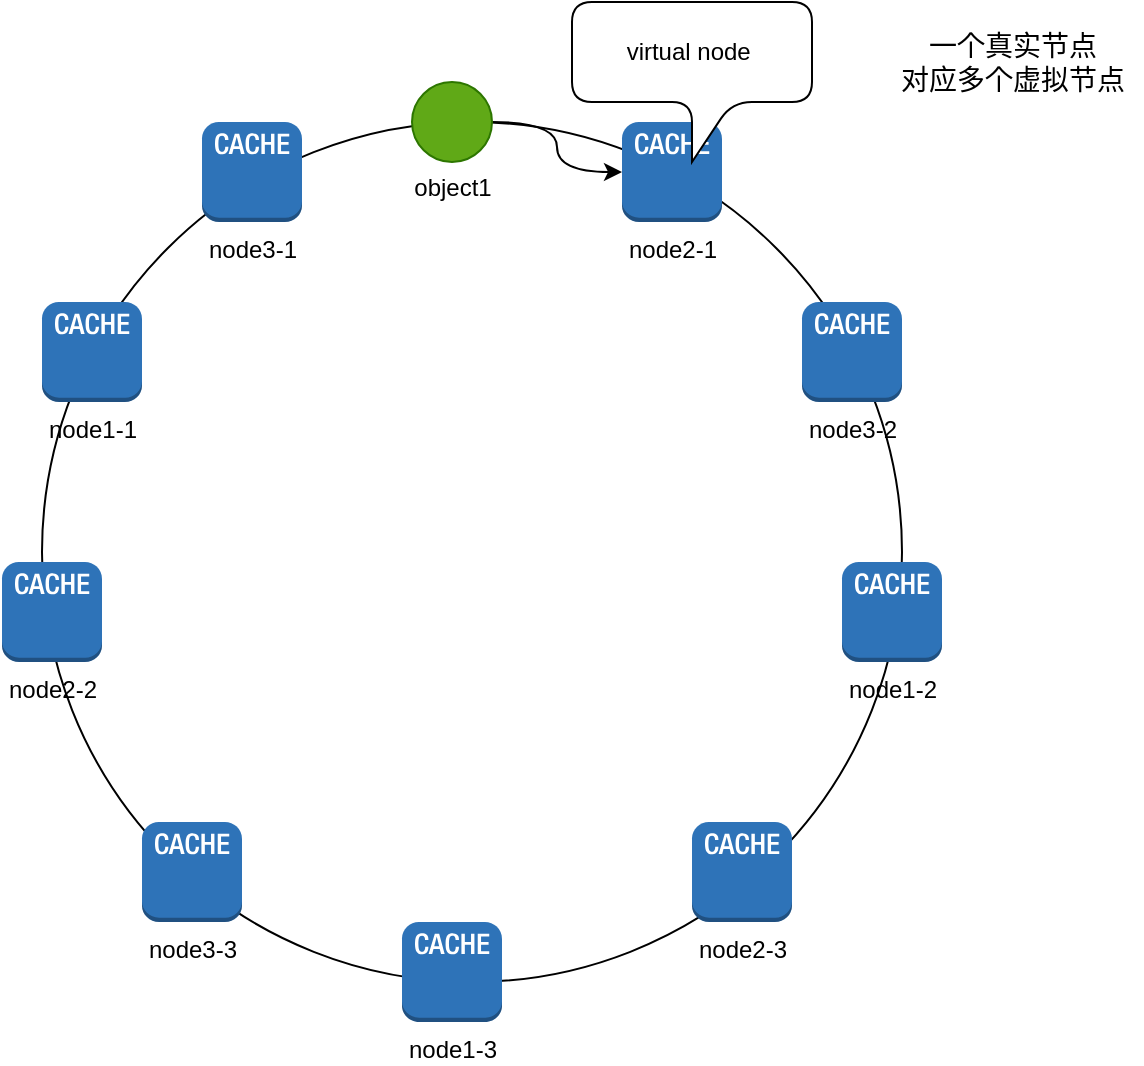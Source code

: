 <mxfile version="15.0.4" type="github">
  <diagram id="hDeAIgU-YjJQYAi7Rw6X" name="第 1 页">
    <mxGraphModel dx="946" dy="614" grid="1" gridSize="10" guides="1" tooltips="1" connect="1" arrows="1" fold="1" page="1" pageScale="1" pageWidth="1169" pageHeight="827" math="0" shadow="0">
      <root>
        <mxCell id="0" />
        <mxCell id="1" parent="0" />
        <mxCell id="Nh05CZOAgw0kK-Xj5zxb-54" value="" style="ellipse;whiteSpace=wrap;html=1;aspect=fixed;" vertex="1" parent="1">
          <mxGeometry x="260" y="100" width="430" height="430" as="geometry" />
        </mxCell>
        <mxCell id="Nh05CZOAgw0kK-Xj5zxb-55" value="node1-1" style="outlineConnect=0;dashed=0;verticalLabelPosition=bottom;verticalAlign=top;align=center;html=1;shape=mxgraph.aws3.cache_node;fillColor=#2E73B8;gradientColor=none;" vertex="1" parent="1">
          <mxGeometry x="260" y="190" width="50" height="50" as="geometry" />
        </mxCell>
        <mxCell id="Nh05CZOAgw0kK-Xj5zxb-56" value="node1-3" style="outlineConnect=0;dashed=0;verticalLabelPosition=bottom;verticalAlign=top;align=center;html=1;shape=mxgraph.aws3.cache_node;fillColor=#2E73B8;gradientColor=none;" vertex="1" parent="1">
          <mxGeometry x="440" y="500" width="50" height="50" as="geometry" />
        </mxCell>
        <mxCell id="Nh05CZOAgw0kK-Xj5zxb-57" value="node1-2" style="outlineConnect=0;dashed=0;verticalLabelPosition=bottom;verticalAlign=top;align=center;html=1;shape=mxgraph.aws3.cache_node;fillColor=#2E73B8;gradientColor=none;" vertex="1" parent="1">
          <mxGeometry x="660" y="320" width="50" height="50" as="geometry" />
        </mxCell>
        <mxCell id="Nh05CZOAgw0kK-Xj5zxb-58" value="node2-1" style="outlineConnect=0;dashed=0;verticalLabelPosition=bottom;verticalAlign=top;align=center;html=1;shape=mxgraph.aws3.cache_node;fillColor=#2E73B8;gradientColor=none;" vertex="1" parent="1">
          <mxGeometry x="550" y="100" width="50" height="50" as="geometry" />
        </mxCell>
        <mxCell id="Nh05CZOAgw0kK-Xj5zxb-59" value="node2-2" style="outlineConnect=0;dashed=0;verticalLabelPosition=bottom;verticalAlign=top;align=center;html=1;shape=mxgraph.aws3.cache_node;fillColor=#2E73B8;gradientColor=none;" vertex="1" parent="1">
          <mxGeometry x="240" y="320" width="50" height="50" as="geometry" />
        </mxCell>
        <mxCell id="Nh05CZOAgw0kK-Xj5zxb-60" value="node2-3" style="outlineConnect=0;dashed=0;verticalLabelPosition=bottom;verticalAlign=top;align=center;html=1;shape=mxgraph.aws3.cache_node;fillColor=#2E73B8;gradientColor=none;" vertex="1" parent="1">
          <mxGeometry x="585" y="450" width="50" height="50" as="geometry" />
        </mxCell>
        <mxCell id="Nh05CZOAgw0kK-Xj5zxb-61" value="node3-1" style="outlineConnect=0;dashed=0;verticalLabelPosition=bottom;verticalAlign=top;align=center;html=1;shape=mxgraph.aws3.cache_node;fillColor=#2E73B8;gradientColor=none;" vertex="1" parent="1">
          <mxGeometry x="340" y="100" width="50" height="50" as="geometry" />
        </mxCell>
        <mxCell id="Nh05CZOAgw0kK-Xj5zxb-62" value="node3-2" style="outlineConnect=0;dashed=0;verticalLabelPosition=bottom;verticalAlign=top;align=center;html=1;shape=mxgraph.aws3.cache_node;fillColor=#2E73B8;gradientColor=none;" vertex="1" parent="1">
          <mxGeometry x="640" y="190" width="50" height="50" as="geometry" />
        </mxCell>
        <mxCell id="Nh05CZOAgw0kK-Xj5zxb-63" value="node3-3" style="outlineConnect=0;dashed=0;verticalLabelPosition=bottom;verticalAlign=top;align=center;html=1;shape=mxgraph.aws3.cache_node;fillColor=#2E73B8;gradientColor=none;" vertex="1" parent="1">
          <mxGeometry x="310" y="450" width="50" height="50" as="geometry" />
        </mxCell>
        <mxCell id="Nh05CZOAgw0kK-Xj5zxb-70" style="edgeStyle=orthogonalEdgeStyle;curved=1;rounded=0;orthogonalLoop=1;jettySize=auto;html=1;" edge="1" parent="1" source="Nh05CZOAgw0kK-Xj5zxb-68" target="Nh05CZOAgw0kK-Xj5zxb-58">
          <mxGeometry relative="1" as="geometry" />
        </mxCell>
        <mxCell id="Nh05CZOAgw0kK-Xj5zxb-68" value="" style="ellipse;whiteSpace=wrap;html=1;aspect=fixed;fillColor=#60a917;strokeColor=#2D7600;fontColor=#ffffff;" vertex="1" parent="1">
          <mxGeometry x="445" y="80" width="40" height="40" as="geometry" />
        </mxCell>
        <mxCell id="Nh05CZOAgw0kK-Xj5zxb-73" value="object1&lt;br&gt;&lt;br&gt;" style="text;html=1;align=center;verticalAlign=middle;resizable=0;points=[];autosize=1;strokeColor=none;" vertex="1" parent="1">
          <mxGeometry x="440" y="125" width="50" height="30" as="geometry" />
        </mxCell>
        <mxCell id="Nh05CZOAgw0kK-Xj5zxb-76" value="virtual node&amp;nbsp;" style="shape=callout;rounded=1;whiteSpace=wrap;html=1;perimeter=calloutPerimeter;" vertex="1" parent="1">
          <mxGeometry x="525" y="40" width="120" height="80" as="geometry" />
        </mxCell>
        <mxCell id="Nh05CZOAgw0kK-Xj5zxb-78" value="&lt;span style=&quot;font-size: 14px&quot;&gt;一个真实节点&lt;br&gt;对应多个虚拟节点&lt;/span&gt;" style="text;html=1;align=center;verticalAlign=middle;resizable=0;points=[];autosize=1;strokeColor=none;" vertex="1" parent="1">
          <mxGeometry x="680" y="50" width="130" height="40" as="geometry" />
        </mxCell>
      </root>
    </mxGraphModel>
  </diagram>
</mxfile>

